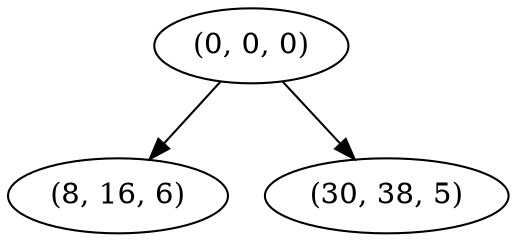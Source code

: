 digraph tree {
    "(0, 0, 0)";
    "(8, 16, 6)";
    "(30, 38, 5)";
    "(0, 0, 0)" -> "(8, 16, 6)";
    "(0, 0, 0)" -> "(30, 38, 5)";
}
